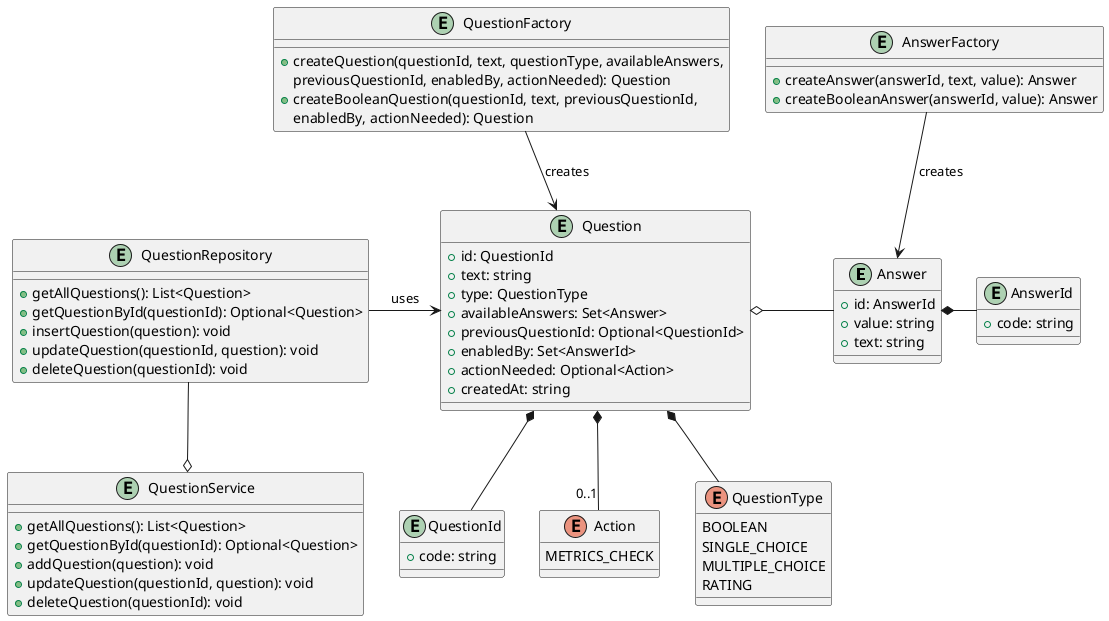@startuml

entity Answer {
  +id: AnswerId
  +value: string
  +text: string
}

entity AnswerId {
  +code: string
}

entity Question {
  +id: QuestionId
  +text: string
  +type: QuestionType
  +availableAnswers: Set<Answer>
  +previousQuestionId: Optional<QuestionId>
  +enabledBy: Set<AnswerId>
  +actionNeeded: Optional<Action>
  +createdAt: string
}

entity QuestionId {
  +code: string
}

entity AnswerFactory {
  +createAnswer(answerId, text, value): Answer
  +createBooleanAnswer(answerId, value): Answer
}

entity QuestionFactory {
  +createQuestion(questionId, text, questionType, availableAnswers,
  previousQuestionId, enabledBy, actionNeeded): Question
  +createBooleanQuestion(questionId, text, previousQuestionId,
  enabledBy, actionNeeded): Question
}

entity QuestionRepository {
  +getAllQuestions(): List<Question>
  +getQuestionById(questionId): Optional<Question>
  +insertQuestion(question): void
  +updateQuestion(questionId, question): void
  +deleteQuestion(questionId): void
}

entity QuestionService {
  +getAllQuestions(): List<Question>
  +getQuestionById(questionId): Optional<Question>
  +addQuestion(question): void
  +updateQuestion(questionId, question): void
  +deleteQuestion(questionId): void
}

enum Action {
  METRICS_CHECK
}

enum QuestionType {
  BOOLEAN
  SINGLE_CHOICE
  MULTIPLE_CHOICE
  RATING
}

Answer *- AnswerId
AnswerFactory --> Answer : creates
QuestionFactory --> Question : creates
QuestionRepository -right-> Question : uses
QuestionService o-up- QuestionRepository
Question o-right- Answer
Question *-- QuestionId
Question *-- QuestionType
Question *-- "0..1" Action




@enduml